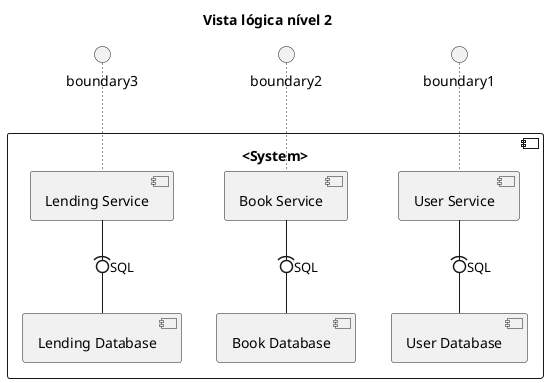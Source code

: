 @startuml
 'https://plantuml.com/class-diagram

 hide circle
 skinparam classAttributeIconSize 0

title Vista lógica nível 2

component "<System>" {
           [User Service]
           [Book Service]
           [Lending Service]
           [User Database]
           [Book Database]
           [Lending Database]
}


'"<System>" ~up~ boundary
[User Service] ~up~ boundary1
[User Service] -down(0- [User Database] : SQL
[Book Service] ~up~ boundary2
[Book Service] -down(0- [Book Database] : SQL
[Lending Service] ~up~ boundary3
[Lending Service] -down(0- [Lending Database] : SQL
@enduml
